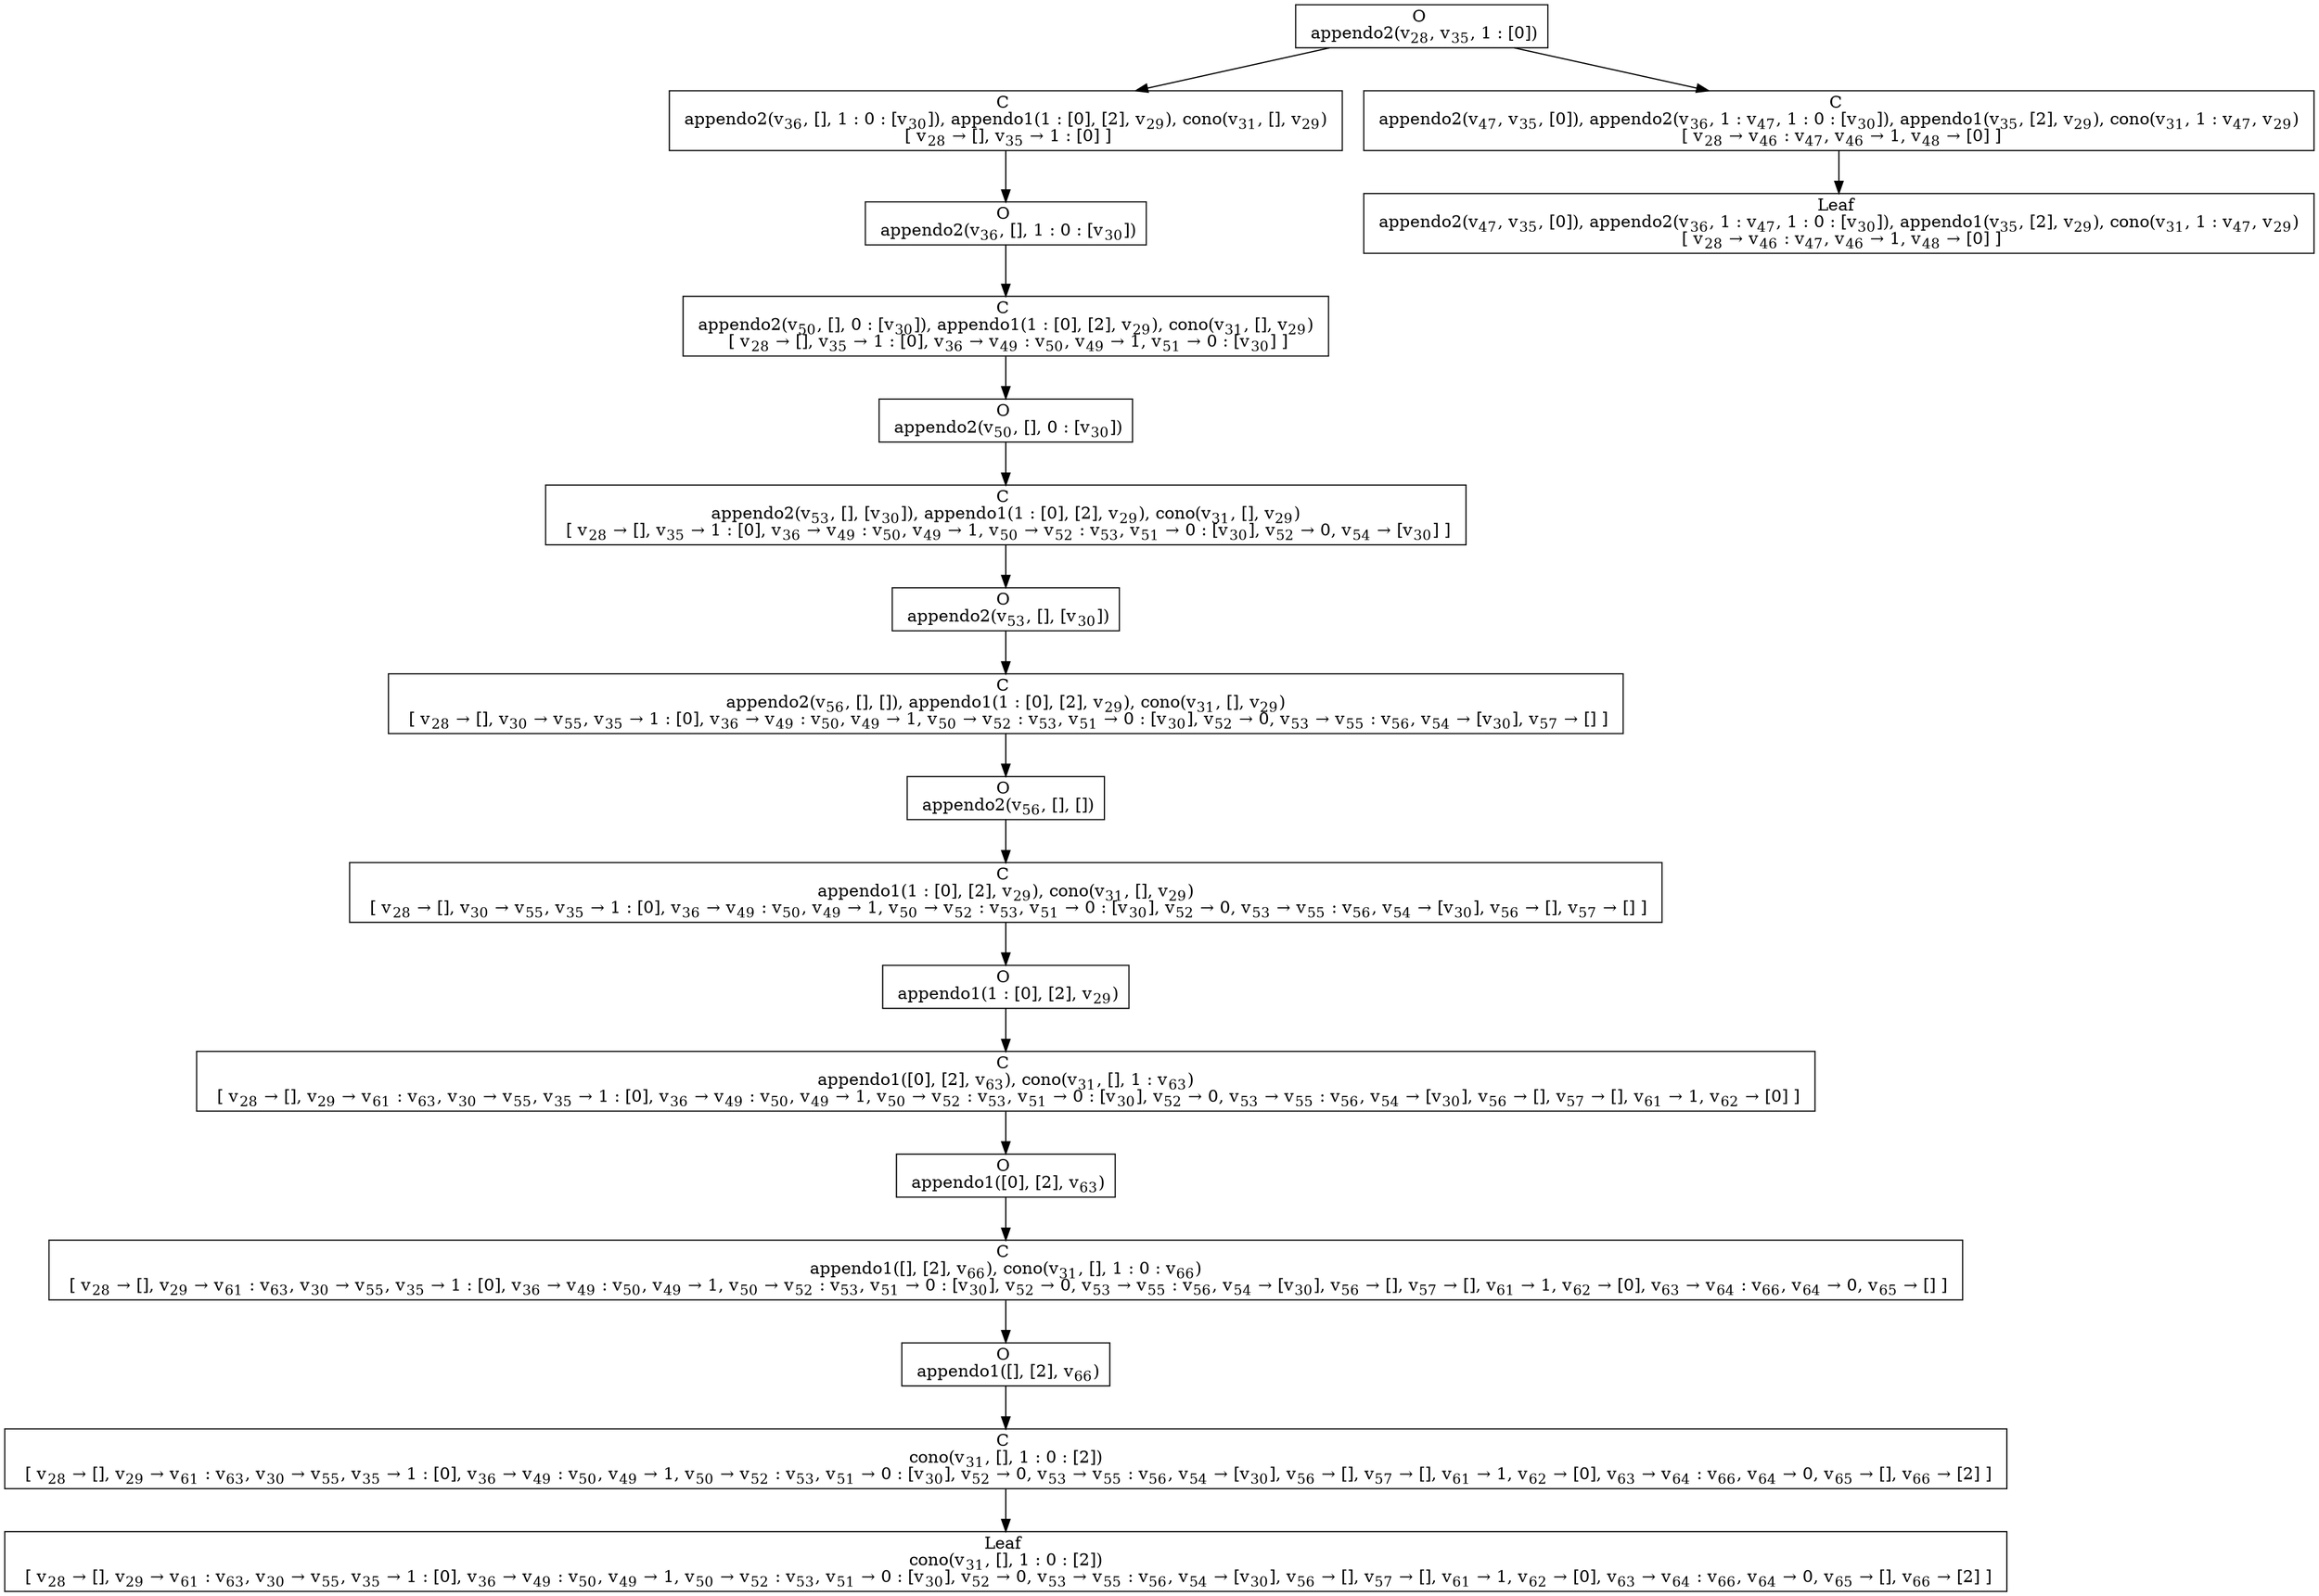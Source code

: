 digraph {
    graph [rankdir=TB
          ,bgcolor=transparent];
    node [shape=box
         ,fillcolor=white
         ,style=filled];
    0 [label=<O <BR/> appendo2(v<SUB>28</SUB>, v<SUB>35</SUB>, 1 : [0])>];
    1 [label=<C <BR/> appendo2(v<SUB>36</SUB>, [], 1 : 0 : [v<SUB>30</SUB>]), appendo1(1 : [0], [2], v<SUB>29</SUB>), cono(v<SUB>31</SUB>, [], v<SUB>29</SUB>) <BR/>  [ v<SUB>28</SUB> &rarr; [], v<SUB>35</SUB> &rarr; 1 : [0] ] >];
    2 [label=<C <BR/> appendo2(v<SUB>47</SUB>, v<SUB>35</SUB>, [0]), appendo2(v<SUB>36</SUB>, 1 : v<SUB>47</SUB>, 1 : 0 : [v<SUB>30</SUB>]), appendo1(v<SUB>35</SUB>, [2], v<SUB>29</SUB>), cono(v<SUB>31</SUB>, 1 : v<SUB>47</SUB>, v<SUB>29</SUB>) <BR/>  [ v<SUB>28</SUB> &rarr; v<SUB>46</SUB> : v<SUB>47</SUB>, v<SUB>46</SUB> &rarr; 1, v<SUB>48</SUB> &rarr; [0] ] >];
    3 [label=<O <BR/> appendo2(v<SUB>36</SUB>, [], 1 : 0 : [v<SUB>30</SUB>])>];
    4 [label=<C <BR/> appendo2(v<SUB>50</SUB>, [], 0 : [v<SUB>30</SUB>]), appendo1(1 : [0], [2], v<SUB>29</SUB>), cono(v<SUB>31</SUB>, [], v<SUB>29</SUB>) <BR/>  [ v<SUB>28</SUB> &rarr; [], v<SUB>35</SUB> &rarr; 1 : [0], v<SUB>36</SUB> &rarr; v<SUB>49</SUB> : v<SUB>50</SUB>, v<SUB>49</SUB> &rarr; 1, v<SUB>51</SUB> &rarr; 0 : [v<SUB>30</SUB>] ] >];
    5 [label=<O <BR/> appendo2(v<SUB>50</SUB>, [], 0 : [v<SUB>30</SUB>])>];
    6 [label=<C <BR/> appendo2(v<SUB>53</SUB>, [], [v<SUB>30</SUB>]), appendo1(1 : [0], [2], v<SUB>29</SUB>), cono(v<SUB>31</SUB>, [], v<SUB>29</SUB>) <BR/>  [ v<SUB>28</SUB> &rarr; [], v<SUB>35</SUB> &rarr; 1 : [0], v<SUB>36</SUB> &rarr; v<SUB>49</SUB> : v<SUB>50</SUB>, v<SUB>49</SUB> &rarr; 1, v<SUB>50</SUB> &rarr; v<SUB>52</SUB> : v<SUB>53</SUB>, v<SUB>51</SUB> &rarr; 0 : [v<SUB>30</SUB>], v<SUB>52</SUB> &rarr; 0, v<SUB>54</SUB> &rarr; [v<SUB>30</SUB>] ] >];
    7 [label=<O <BR/> appendo2(v<SUB>53</SUB>, [], [v<SUB>30</SUB>])>];
    8 [label=<C <BR/> appendo2(v<SUB>56</SUB>, [], []), appendo1(1 : [0], [2], v<SUB>29</SUB>), cono(v<SUB>31</SUB>, [], v<SUB>29</SUB>) <BR/>  [ v<SUB>28</SUB> &rarr; [], v<SUB>30</SUB> &rarr; v<SUB>55</SUB>, v<SUB>35</SUB> &rarr; 1 : [0], v<SUB>36</SUB> &rarr; v<SUB>49</SUB> : v<SUB>50</SUB>, v<SUB>49</SUB> &rarr; 1, v<SUB>50</SUB> &rarr; v<SUB>52</SUB> : v<SUB>53</SUB>, v<SUB>51</SUB> &rarr; 0 : [v<SUB>30</SUB>], v<SUB>52</SUB> &rarr; 0, v<SUB>53</SUB> &rarr; v<SUB>55</SUB> : v<SUB>56</SUB>, v<SUB>54</SUB> &rarr; [v<SUB>30</SUB>], v<SUB>57</SUB> &rarr; [] ] >];
    9 [label=<O <BR/> appendo2(v<SUB>56</SUB>, [], [])>];
    10 [label=<C <BR/> appendo1(1 : [0], [2], v<SUB>29</SUB>), cono(v<SUB>31</SUB>, [], v<SUB>29</SUB>) <BR/>  [ v<SUB>28</SUB> &rarr; [], v<SUB>30</SUB> &rarr; v<SUB>55</SUB>, v<SUB>35</SUB> &rarr; 1 : [0], v<SUB>36</SUB> &rarr; v<SUB>49</SUB> : v<SUB>50</SUB>, v<SUB>49</SUB> &rarr; 1, v<SUB>50</SUB> &rarr; v<SUB>52</SUB> : v<SUB>53</SUB>, v<SUB>51</SUB> &rarr; 0 : [v<SUB>30</SUB>], v<SUB>52</SUB> &rarr; 0, v<SUB>53</SUB> &rarr; v<SUB>55</SUB> : v<SUB>56</SUB>, v<SUB>54</SUB> &rarr; [v<SUB>30</SUB>], v<SUB>56</SUB> &rarr; [], v<SUB>57</SUB> &rarr; [] ] >];
    11 [label=<O <BR/> appendo1(1 : [0], [2], v<SUB>29</SUB>)>];
    12 [label=<C <BR/> appendo1([0], [2], v<SUB>63</SUB>), cono(v<SUB>31</SUB>, [], 1 : v<SUB>63</SUB>) <BR/>  [ v<SUB>28</SUB> &rarr; [], v<SUB>29</SUB> &rarr; v<SUB>61</SUB> : v<SUB>63</SUB>, v<SUB>30</SUB> &rarr; v<SUB>55</SUB>, v<SUB>35</SUB> &rarr; 1 : [0], v<SUB>36</SUB> &rarr; v<SUB>49</SUB> : v<SUB>50</SUB>, v<SUB>49</SUB> &rarr; 1, v<SUB>50</SUB> &rarr; v<SUB>52</SUB> : v<SUB>53</SUB>, v<SUB>51</SUB> &rarr; 0 : [v<SUB>30</SUB>], v<SUB>52</SUB> &rarr; 0, v<SUB>53</SUB> &rarr; v<SUB>55</SUB> : v<SUB>56</SUB>, v<SUB>54</SUB> &rarr; [v<SUB>30</SUB>], v<SUB>56</SUB> &rarr; [], v<SUB>57</SUB> &rarr; [], v<SUB>61</SUB> &rarr; 1, v<SUB>62</SUB> &rarr; [0] ] >];
    13 [label=<O <BR/> appendo1([0], [2], v<SUB>63</SUB>)>];
    14 [label=<C <BR/> appendo1([], [2], v<SUB>66</SUB>), cono(v<SUB>31</SUB>, [], 1 : 0 : v<SUB>66</SUB>) <BR/>  [ v<SUB>28</SUB> &rarr; [], v<SUB>29</SUB> &rarr; v<SUB>61</SUB> : v<SUB>63</SUB>, v<SUB>30</SUB> &rarr; v<SUB>55</SUB>, v<SUB>35</SUB> &rarr; 1 : [0], v<SUB>36</SUB> &rarr; v<SUB>49</SUB> : v<SUB>50</SUB>, v<SUB>49</SUB> &rarr; 1, v<SUB>50</SUB> &rarr; v<SUB>52</SUB> : v<SUB>53</SUB>, v<SUB>51</SUB> &rarr; 0 : [v<SUB>30</SUB>], v<SUB>52</SUB> &rarr; 0, v<SUB>53</SUB> &rarr; v<SUB>55</SUB> : v<SUB>56</SUB>, v<SUB>54</SUB> &rarr; [v<SUB>30</SUB>], v<SUB>56</SUB> &rarr; [], v<SUB>57</SUB> &rarr; [], v<SUB>61</SUB> &rarr; 1, v<SUB>62</SUB> &rarr; [0], v<SUB>63</SUB> &rarr; v<SUB>64</SUB> : v<SUB>66</SUB>, v<SUB>64</SUB> &rarr; 0, v<SUB>65</SUB> &rarr; [] ] >];
    15 [label=<O <BR/> appendo1([], [2], v<SUB>66</SUB>)>];
    16 [label=<C <BR/> cono(v<SUB>31</SUB>, [], 1 : 0 : [2]) <BR/>  [ v<SUB>28</SUB> &rarr; [], v<SUB>29</SUB> &rarr; v<SUB>61</SUB> : v<SUB>63</SUB>, v<SUB>30</SUB> &rarr; v<SUB>55</SUB>, v<SUB>35</SUB> &rarr; 1 : [0], v<SUB>36</SUB> &rarr; v<SUB>49</SUB> : v<SUB>50</SUB>, v<SUB>49</SUB> &rarr; 1, v<SUB>50</SUB> &rarr; v<SUB>52</SUB> : v<SUB>53</SUB>, v<SUB>51</SUB> &rarr; 0 : [v<SUB>30</SUB>], v<SUB>52</SUB> &rarr; 0, v<SUB>53</SUB> &rarr; v<SUB>55</SUB> : v<SUB>56</SUB>, v<SUB>54</SUB> &rarr; [v<SUB>30</SUB>], v<SUB>56</SUB> &rarr; [], v<SUB>57</SUB> &rarr; [], v<SUB>61</SUB> &rarr; 1, v<SUB>62</SUB> &rarr; [0], v<SUB>63</SUB> &rarr; v<SUB>64</SUB> : v<SUB>66</SUB>, v<SUB>64</SUB> &rarr; 0, v<SUB>65</SUB> &rarr; [], v<SUB>66</SUB> &rarr; [2] ] >];
    17 [label=<Leaf <BR/> cono(v<SUB>31</SUB>, [], 1 : 0 : [2]) <BR/>  [ v<SUB>28</SUB> &rarr; [], v<SUB>29</SUB> &rarr; v<SUB>61</SUB> : v<SUB>63</SUB>, v<SUB>30</SUB> &rarr; v<SUB>55</SUB>, v<SUB>35</SUB> &rarr; 1 : [0], v<SUB>36</SUB> &rarr; v<SUB>49</SUB> : v<SUB>50</SUB>, v<SUB>49</SUB> &rarr; 1, v<SUB>50</SUB> &rarr; v<SUB>52</SUB> : v<SUB>53</SUB>, v<SUB>51</SUB> &rarr; 0 : [v<SUB>30</SUB>], v<SUB>52</SUB> &rarr; 0, v<SUB>53</SUB> &rarr; v<SUB>55</SUB> : v<SUB>56</SUB>, v<SUB>54</SUB> &rarr; [v<SUB>30</SUB>], v<SUB>56</SUB> &rarr; [], v<SUB>57</SUB> &rarr; [], v<SUB>61</SUB> &rarr; 1, v<SUB>62</SUB> &rarr; [0], v<SUB>63</SUB> &rarr; v<SUB>64</SUB> : v<SUB>66</SUB>, v<SUB>64</SUB> &rarr; 0, v<SUB>65</SUB> &rarr; [], v<SUB>66</SUB> &rarr; [2] ] >];
    18 [label=<Leaf <BR/> appendo2(v<SUB>47</SUB>, v<SUB>35</SUB>, [0]), appendo2(v<SUB>36</SUB>, 1 : v<SUB>47</SUB>, 1 : 0 : [v<SUB>30</SUB>]), appendo1(v<SUB>35</SUB>, [2], v<SUB>29</SUB>), cono(v<SUB>31</SUB>, 1 : v<SUB>47</SUB>, v<SUB>29</SUB>) <BR/>  [ v<SUB>28</SUB> &rarr; v<SUB>46</SUB> : v<SUB>47</SUB>, v<SUB>46</SUB> &rarr; 1, v<SUB>48</SUB> &rarr; [0] ] >];
    0 -> 1 [label=""];
    0 -> 2 [label=""];
    1 -> 3 [label=""];
    2 -> 18 [label=""];
    3 -> 4 [label=""];
    4 -> 5 [label=""];
    5 -> 6 [label=""];
    6 -> 7 [label=""];
    7 -> 8 [label=""];
    8 -> 9 [label=""];
    9 -> 10 [label=""];
    10 -> 11 [label=""];
    11 -> 12 [label=""];
    12 -> 13 [label=""];
    13 -> 14 [label=""];
    14 -> 15 [label=""];
    15 -> 16 [label=""];
    16 -> 17 [label=""];
}